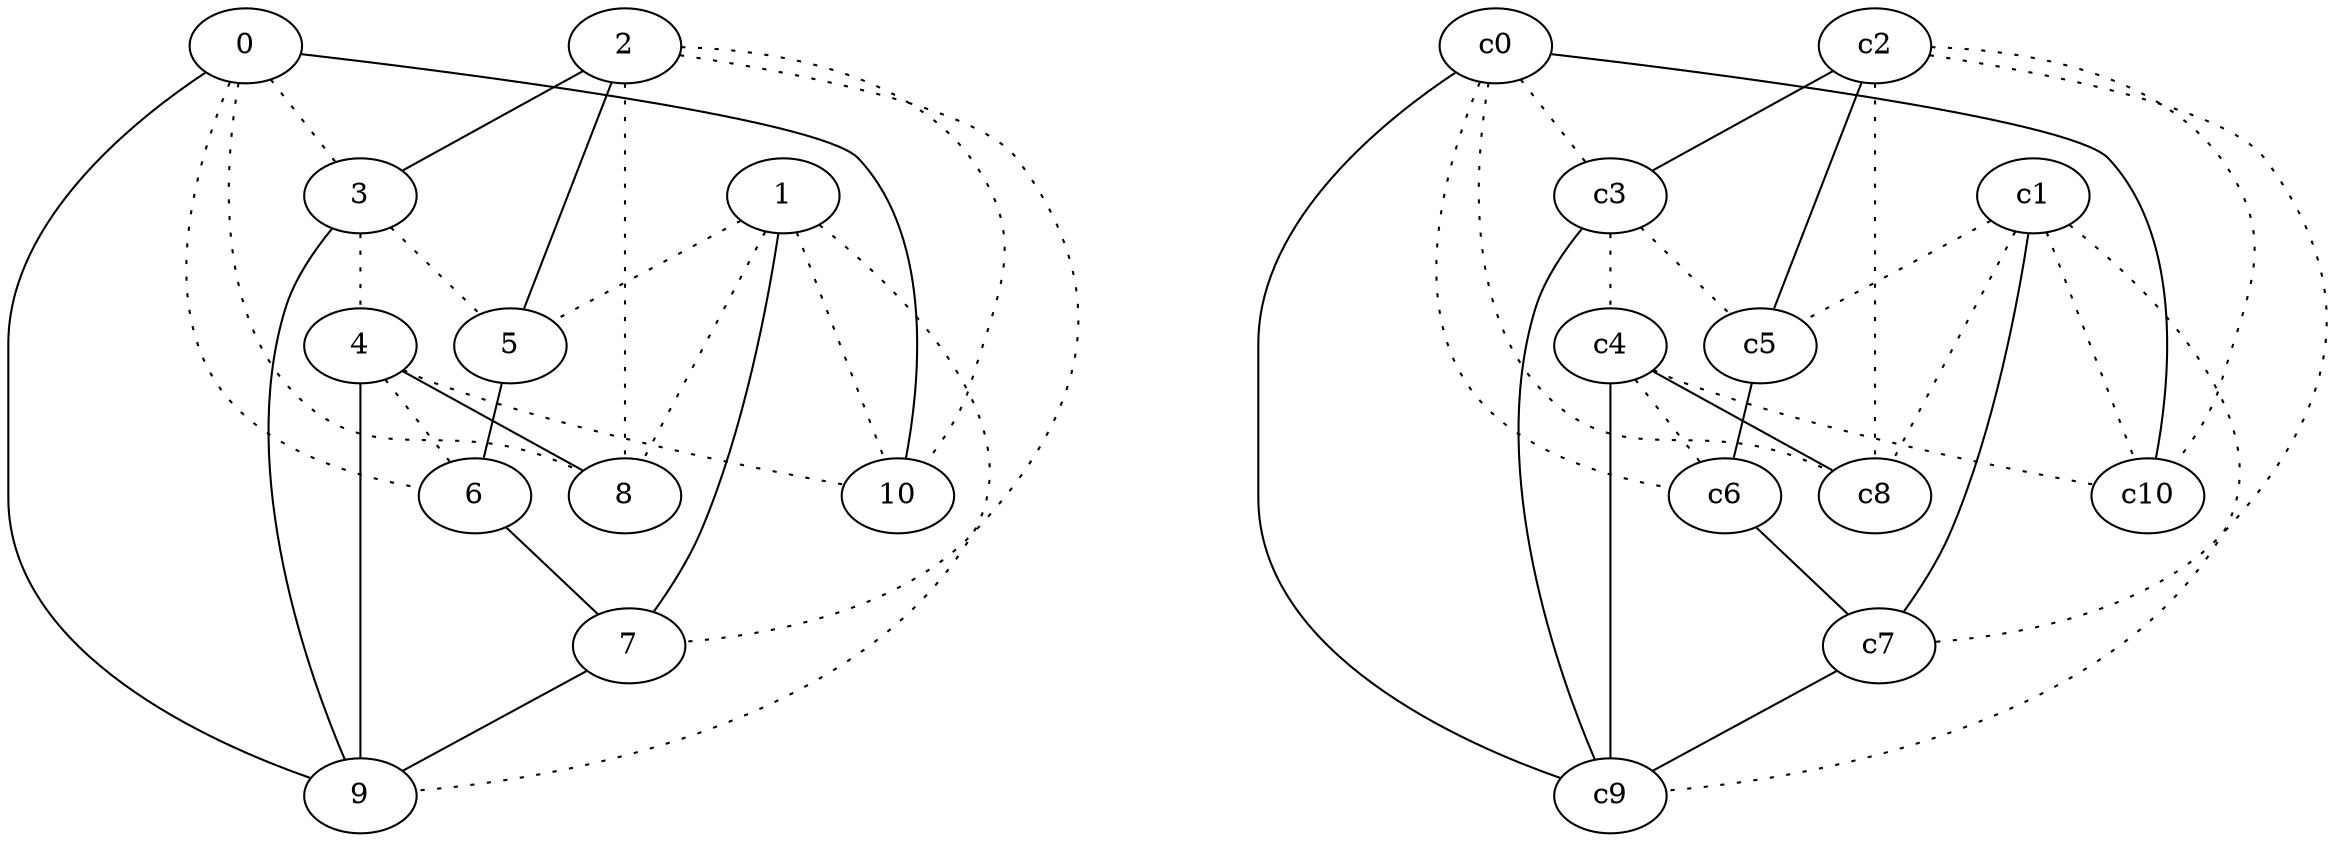 graph {
a0[label=0];
a1[label=1];
a2[label=2];
a3[label=3];
a4[label=4];
a5[label=5];
a6[label=6];
a7[label=7];
a8[label=8];
a9[label=9];
a10[label=10];
a0 -- a3 [style=dotted];
a0 -- a6 [style=dotted];
a0 -- a8 [style=dotted];
a0 -- a9;
a0 -- a10;
a1 -- a5 [style=dotted];
a1 -- a7;
a1 -- a8 [style=dotted];
a1 -- a9 [style=dotted];
a1 -- a10 [style=dotted];
a2 -- a3;
a2 -- a5;
a2 -- a7 [style=dotted];
a2 -- a8 [style=dotted];
a2 -- a10 [style=dotted];
a3 -- a4 [style=dotted];
a3 -- a5 [style=dotted];
a3 -- a9;
a4 -- a6 [style=dotted];
a4 -- a8;
a4 -- a9;
a4 -- a10 [style=dotted];
a5 -- a6;
a6 -- a7;
a7 -- a9;
c0 -- c3 [style=dotted];
c0 -- c6 [style=dotted];
c0 -- c8 [style=dotted];
c0 -- c9;
c0 -- c10;
c1 -- c5 [style=dotted];
c1 -- c7;
c1 -- c8 [style=dotted];
c1 -- c9 [style=dotted];
c1 -- c10 [style=dotted];
c2 -- c3;
c2 -- c5;
c2 -- c7 [style=dotted];
c2 -- c8 [style=dotted];
c2 -- c10 [style=dotted];
c3 -- c4 [style=dotted];
c3 -- c5 [style=dotted];
c3 -- c9;
c4 -- c6 [style=dotted];
c4 -- c8;
c4 -- c9;
c4 -- c10 [style=dotted];
c5 -- c6;
c6 -- c7;
c7 -- c9;
}
